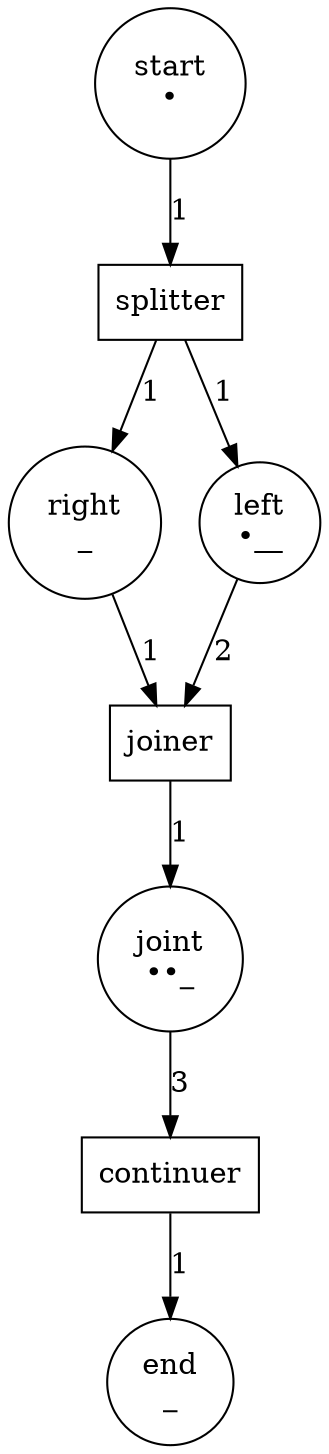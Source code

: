 digraph G {
0 [label="right\n_\n" shape=circle]
1 [label="left\n•__\n" shape=circle]
2 [label="end\n_\n" shape=circle]
3 [label="continuer" shape=box]
4 [label="joiner" shape=box]
5 [label="start\n•\n" shape=circle]
6 [label="splitter" shape=box]
7 [label="joint\n••_\n" shape=circle]

0 -> 4 [label="1" ] 
1 -> 4 [label="2" ] 
3 -> 2 [label="1" ] 
4 -> 7 [label="1" ] 
5 -> 6 [label="1" ] 
6 -> 1 [label="1" ] 
6 -> 0 [label="1" ] 
7 -> 3 [label="3" ] 
}